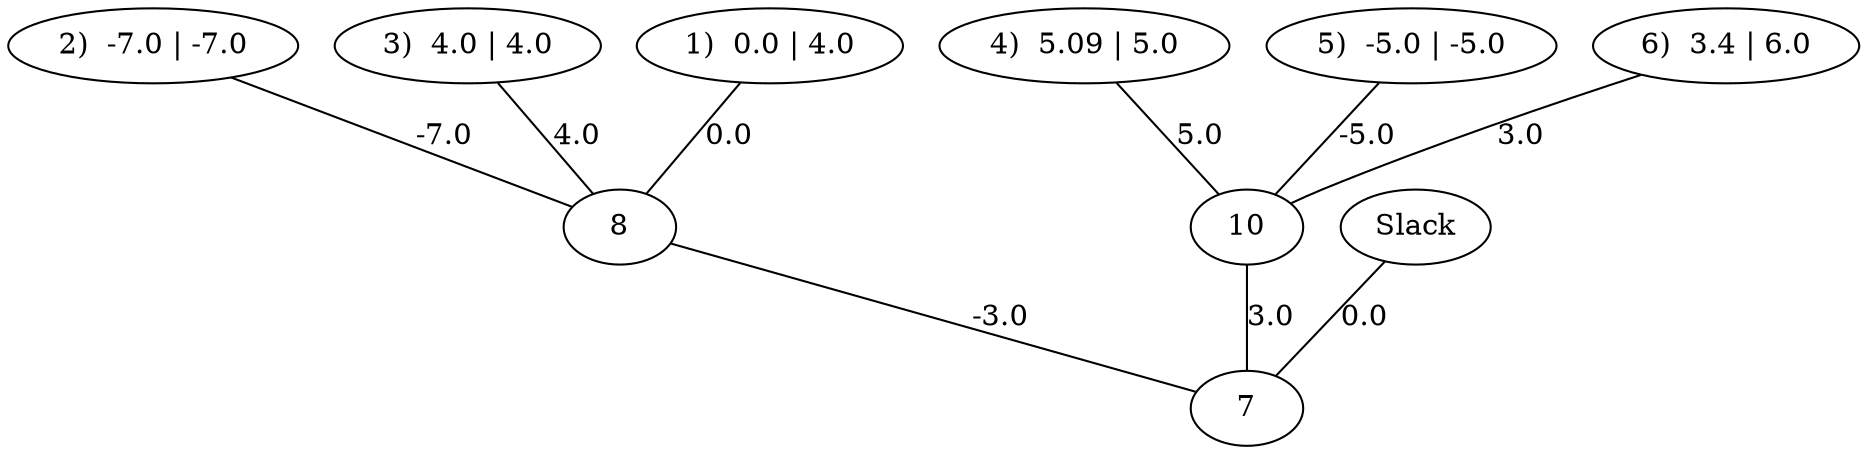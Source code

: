strict graph G {
  7 [ label="7" ];
  8 [ label="8" ];
  2 [ label="2)  -7.0 | -7.0" ];
  3 [ label="3)  4.0 | 4.0" ];
  1 [ label="1)  0.0 | 4.0" ];
  10 [ label="10" ];
  4 [ label="4)  5.09 | 5.0" ];
  5 [ label="5)  -5.0 | -5.0" ];
  6 [ label="6)  3.4 | 6.0" ];
  0 [ label="Slack" ];
  8 -- 7 [ label="-3.0" ];
  2 -- 8 [ label="-7.0" ];
  3 -- 8 [ label="4.0" ];
  1 -- 8 [ label="0.0" ];
  10 -- 7 [ label="3.0" ];
  4 -- 10 [ label="5.0" ];
  5 -- 10 [ label="-5.0" ];
  6 -- 10 [ label="3.0" ];
  0 -- 7 [ label="0.0" ];
}
